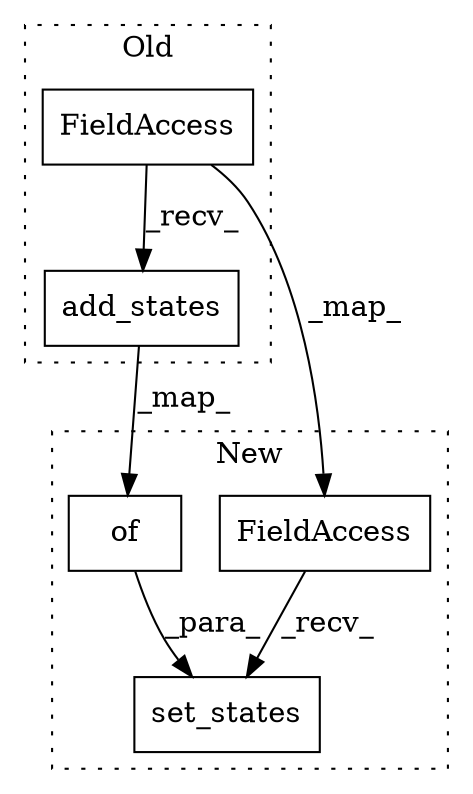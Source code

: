 digraph G {
subgraph cluster0 {
1 [label="add_states" a="32" s="13019,13050" l="11,1" shape="box"];
5 [label="FieldAccess" a="22" s="13012" l="6" shape="box"];
label = "Old";
style="dotted";
}
subgraph cluster1 {
2 [label="of" a="32" s="13026,13049" l="3,1" shape="box"];
3 [label="set_states" a="32" s="13011,13050" l="11,1" shape="box"];
4 [label="FieldAccess" a="22" s="13004" l="6" shape="box"];
label = "New";
style="dotted";
}
1 -> 2 [label="_map_"];
2 -> 3 [label="_para_"];
4 -> 3 [label="_recv_"];
5 -> 4 [label="_map_"];
5 -> 1 [label="_recv_"];
}